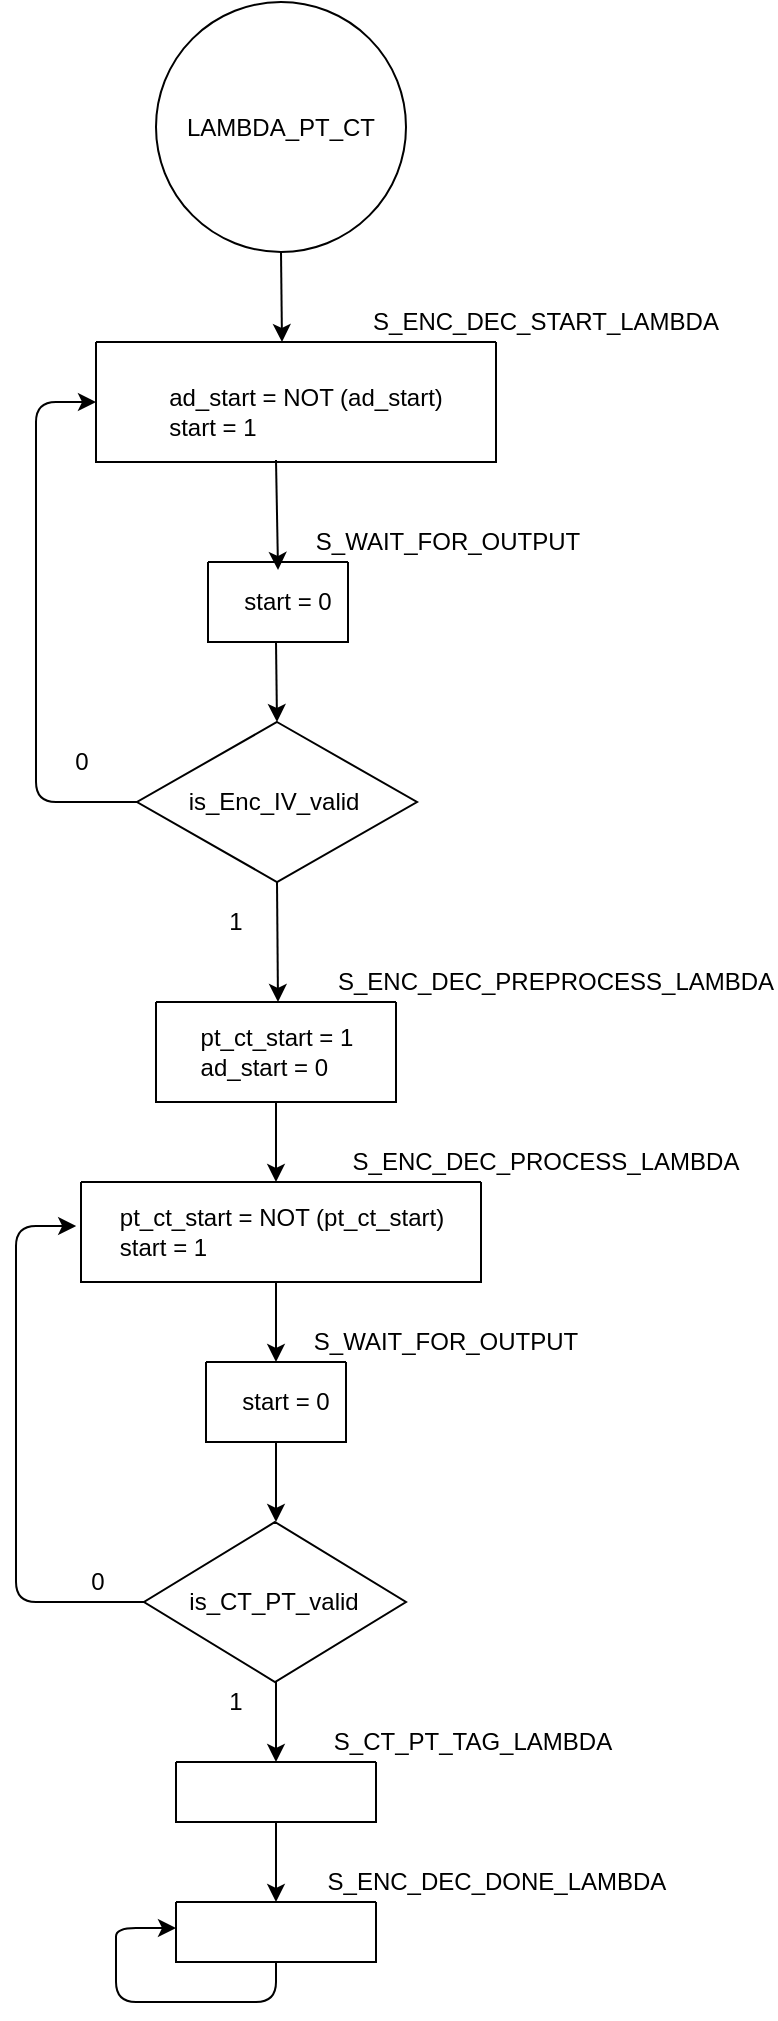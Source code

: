 <mxfile version="15.1.3" type="device"><diagram id="snXWJ14EGi5Jql4Qw5IH" name="Page-1"><mxGraphModel dx="852" dy="494" grid="1" gridSize="10" guides="1" tooltips="1" connect="1" arrows="1" fold="1" page="1" pageScale="1" pageWidth="850" pageHeight="1100" math="0" shadow="0"><root><mxCell id="0"/><mxCell id="1" parent="0"/><mxCell id="AegFmwhOEc5wJTbh3n52-1" value="LAMBDA_PT_CT" style="text;html=1;strokeColor=none;fillColor=none;align=center;verticalAlign=middle;whiteSpace=wrap;rounded=0;" vertex="1" parent="1"><mxGeometry x="361" y="92.5" width="103" height="20" as="geometry"/></mxCell><mxCell id="AegFmwhOEc5wJTbh3n52-2" value="" style="ellipse;whiteSpace=wrap;html=1;aspect=fixed;fontColor=#000000;strokeColor=#000000;fillColor=none;" vertex="1" parent="1"><mxGeometry x="350" y="40" width="125" height="125" as="geometry"/></mxCell><mxCell id="AegFmwhOEc5wJTbh3n52-3" value="" style="endArrow=classic;html=1;exitX=0.5;exitY=1;exitDx=0;exitDy=0;" edge="1" parent="1" source="AegFmwhOEc5wJTbh3n52-2"><mxGeometry width="50" height="50" relative="1" as="geometry"><mxPoint x="400" y="280" as="sourcePoint"/><mxPoint x="413" y="210" as="targetPoint"/></mxGeometry></mxCell><mxCell id="AegFmwhOEc5wJTbh3n52-5" value="S_ENC_DEC_START_LAMBDA" style="text;html=1;strokeColor=none;fillColor=none;align=center;verticalAlign=middle;whiteSpace=wrap;rounded=0;" vertex="1" parent="1"><mxGeometry x="460" y="190" width="170" height="20" as="geometry"/></mxCell><mxCell id="AegFmwhOEc5wJTbh3n52-7" value="" style="swimlane;startSize=0;" vertex="1" parent="1"><mxGeometry x="320" y="210" width="200" height="60" as="geometry"/></mxCell><mxCell id="AegFmwhOEc5wJTbh3n52-8" value="&lt;div style=&quot;text-align: justify&quot;&gt;&lt;span&gt;ad_start = NOT (ad_start)&lt;/span&gt;&lt;/div&gt;&lt;div style=&quot;text-align: justify&quot;&gt;&lt;span&gt;start = 1&lt;/span&gt;&lt;/div&gt;" style="text;html=1;strokeColor=none;fillColor=none;align=center;verticalAlign=middle;whiteSpace=wrap;rounded=0;" vertex="1" parent="1"><mxGeometry x="350" y="230" width="150" height="30" as="geometry"/></mxCell><mxCell id="AegFmwhOEc5wJTbh3n52-9" value="" style="swimlane;startSize=0;fillColor=none;" vertex="1" parent="1"><mxGeometry x="376" y="320" width="70" height="40" as="geometry"/></mxCell><mxCell id="AegFmwhOEc5wJTbh3n52-10" value="start = 0" style="text;html=1;strokeColor=none;fillColor=none;align=center;verticalAlign=middle;whiteSpace=wrap;rounded=0;" vertex="1" parent="AegFmwhOEc5wJTbh3n52-9"><mxGeometry x="10" y="10" width="60" height="20" as="geometry"/></mxCell><mxCell id="AegFmwhOEc5wJTbh3n52-11" value="S_WAIT_FOR_OUTPUT" style="text;html=1;strokeColor=none;fillColor=none;align=center;verticalAlign=middle;whiteSpace=wrap;rounded=0;" vertex="1" parent="1"><mxGeometry x="476" y="300" width="40" height="20" as="geometry"/></mxCell><mxCell id="AegFmwhOEc5wJTbh3n52-12" value="" style="endArrow=classic;html=1;exitX=0.45;exitY=0.983;exitDx=0;exitDy=0;exitPerimeter=0;entryX=0.417;entryY=-0.3;entryDx=0;entryDy=0;entryPerimeter=0;" edge="1" parent="1" source="AegFmwhOEc5wJTbh3n52-7" target="AegFmwhOEc5wJTbh3n52-10"><mxGeometry width="50" height="50" relative="1" as="geometry"><mxPoint x="380" y="390" as="sourcePoint"/><mxPoint x="408" y="320" as="targetPoint"/></mxGeometry></mxCell><mxCell id="AegFmwhOEc5wJTbh3n52-13" value="" style="rhombus;whiteSpace=wrap;html=1;fillColor=none;" vertex="1" parent="1"><mxGeometry x="340.5" y="400" width="140" height="80" as="geometry"/></mxCell><mxCell id="AegFmwhOEc5wJTbh3n52-14" value="is_Enc_IV_valid" style="text;html=1;strokeColor=none;fillColor=none;align=center;verticalAlign=middle;whiteSpace=wrap;rounded=0;" vertex="1" parent="1"><mxGeometry x="389" y="430" width="40" height="20" as="geometry"/></mxCell><mxCell id="AegFmwhOEc5wJTbh3n52-15" value="" style="endArrow=classic;html=1;entryX=0.5;entryY=0;entryDx=0;entryDy=0;" edge="1" parent="1" target="AegFmwhOEc5wJTbh3n52-13"><mxGeometry width="50" height="50" relative="1" as="geometry"><mxPoint x="410" y="360" as="sourcePoint"/><mxPoint x="430" y="340" as="targetPoint"/></mxGeometry></mxCell><mxCell id="AegFmwhOEc5wJTbh3n52-16" value="" style="endArrow=classic;html=1;exitX=0;exitY=0.5;exitDx=0;exitDy=0;entryX=0;entryY=0.5;entryDx=0;entryDy=0;" edge="1" parent="1" source="AegFmwhOEc5wJTbh3n52-13" target="AegFmwhOEc5wJTbh3n52-7"><mxGeometry width="50" height="50" relative="1" as="geometry"><mxPoint x="380" y="390" as="sourcePoint"/><mxPoint x="260" y="440" as="targetPoint"/><Array as="points"><mxPoint x="290" y="440"/><mxPoint x="290" y="240"/></Array></mxGeometry></mxCell><mxCell id="AegFmwhOEc5wJTbh3n52-17" value="0" style="text;html=1;strokeColor=none;fillColor=none;align=center;verticalAlign=middle;whiteSpace=wrap;rounded=0;" vertex="1" parent="1"><mxGeometry x="293" y="410" width="40" height="20" as="geometry"/></mxCell><mxCell id="AegFmwhOEc5wJTbh3n52-18" value="" style="endArrow=classic;html=1;exitX=0.5;exitY=1;exitDx=0;exitDy=0;" edge="1" parent="1" source="AegFmwhOEc5wJTbh3n52-13"><mxGeometry width="50" height="50" relative="1" as="geometry"><mxPoint x="380" y="590" as="sourcePoint"/><mxPoint x="411" y="540" as="targetPoint"/></mxGeometry></mxCell><mxCell id="AegFmwhOEc5wJTbh3n52-19" value="1" style="text;html=1;strokeColor=none;fillColor=none;align=center;verticalAlign=middle;whiteSpace=wrap;rounded=0;" vertex="1" parent="1"><mxGeometry x="370" y="490" width="40" height="20" as="geometry"/></mxCell><mxCell id="AegFmwhOEc5wJTbh3n52-20" value="" style="swimlane;startSize=0;fillColor=none;" vertex="1" parent="1"><mxGeometry x="350" y="540" width="120" height="50" as="geometry"/></mxCell><mxCell id="AegFmwhOEc5wJTbh3n52-21" value="&lt;div style=&quot;text-align: justify&quot;&gt;&lt;span&gt;pt_ct_start = 1&lt;/span&gt;&lt;/div&gt;&lt;div style=&quot;text-align: justify&quot;&gt;&lt;span&gt;ad_start = 0&lt;/span&gt;&lt;/div&gt;" style="text;html=1;strokeColor=none;fillColor=none;align=center;verticalAlign=middle;whiteSpace=wrap;rounded=0;" vertex="1" parent="AegFmwhOEc5wJTbh3n52-20"><mxGeometry x="14.5" y="10" width="91" height="30" as="geometry"/></mxCell><mxCell id="AegFmwhOEc5wJTbh3n52-22" value="S_ENC_DEC_PREPROCESS_LAMBDA" style="text;html=1;strokeColor=none;fillColor=none;align=center;verticalAlign=middle;whiteSpace=wrap;rounded=0;" vertex="1" parent="1"><mxGeometry x="440" y="520" width="220" height="20" as="geometry"/></mxCell><mxCell id="AegFmwhOEc5wJTbh3n52-23" value="" style="endArrow=classic;html=1;exitX=0.5;exitY=1;exitDx=0;exitDy=0;" edge="1" parent="1" source="AegFmwhOEc5wJTbh3n52-20"><mxGeometry width="50" height="50" relative="1" as="geometry"><mxPoint x="380" y="670" as="sourcePoint"/><mxPoint x="410" y="630" as="targetPoint"/></mxGeometry></mxCell><mxCell id="AegFmwhOEc5wJTbh3n52-27" value="" style="swimlane;startSize=0;fillColor=none;" vertex="1" parent="1"><mxGeometry x="312.5" y="630" width="200" height="50" as="geometry"/></mxCell><mxCell id="AegFmwhOEc5wJTbh3n52-28" value="&lt;div style=&quot;text-align: justify&quot;&gt;&lt;span&gt;pt_ct_start = NOT (pt_ct_start)&lt;/span&gt;&lt;/div&gt;&lt;div style=&quot;text-align: justify&quot;&gt;&lt;span&gt;start = 1&lt;/span&gt;&lt;/div&gt;" style="text;html=1;strokeColor=none;fillColor=none;align=center;verticalAlign=middle;whiteSpace=wrap;rounded=0;" vertex="1" parent="AegFmwhOEc5wJTbh3n52-27"><mxGeometry x="5" width="190" height="50" as="geometry"/></mxCell><mxCell id="AegFmwhOEc5wJTbh3n52-29" value="S_ENC_DEC_PROCESS_LAMBDA" style="text;html=1;strokeColor=none;fillColor=none;align=center;verticalAlign=middle;whiteSpace=wrap;rounded=0;" vertex="1" parent="1"><mxGeometry x="440" y="610" width="210" height="20" as="geometry"/></mxCell><mxCell id="AegFmwhOEc5wJTbh3n52-30" value="" style="endArrow=classic;html=1;" edge="1" parent="1"><mxGeometry width="50" height="50" relative="1" as="geometry"><mxPoint x="410" y="680" as="sourcePoint"/><mxPoint x="410" y="720" as="targetPoint"/></mxGeometry></mxCell><mxCell id="AegFmwhOEc5wJTbh3n52-31" value="" style="swimlane;startSize=0;fillColor=none;" vertex="1" parent="1"><mxGeometry x="375" y="720" width="70" height="40" as="geometry"/></mxCell><mxCell id="AegFmwhOEc5wJTbh3n52-32" value="start = 0" style="text;html=1;strokeColor=none;fillColor=none;align=center;verticalAlign=middle;whiteSpace=wrap;rounded=0;" vertex="1" parent="AegFmwhOEc5wJTbh3n52-31"><mxGeometry x="10" y="10" width="60" height="20" as="geometry"/></mxCell><mxCell id="AegFmwhOEc5wJTbh3n52-33" value="S_WAIT_FOR_OUTPUT" style="text;html=1;strokeColor=none;fillColor=none;align=center;verticalAlign=middle;whiteSpace=wrap;rounded=0;" vertex="1" parent="1"><mxGeometry x="475" y="700" width="40" height="20" as="geometry"/></mxCell><mxCell id="AegFmwhOEc5wJTbh3n52-34" value="" style="endArrow=classic;html=1;exitX=0.5;exitY=1;exitDx=0;exitDy=0;" edge="1" parent="1" source="AegFmwhOEc5wJTbh3n52-31"><mxGeometry width="50" height="50" relative="1" as="geometry"><mxPoint x="380" y="730" as="sourcePoint"/><mxPoint x="410" y="800" as="targetPoint"/></mxGeometry></mxCell><mxCell id="AegFmwhOEc5wJTbh3n52-35" value="" style="rhombus;whiteSpace=wrap;html=1;fillColor=none;" vertex="1" parent="1"><mxGeometry x="344" y="800" width="131" height="80" as="geometry"/></mxCell><mxCell id="AegFmwhOEc5wJTbh3n52-36" value="is_CT_PT_valid" style="text;html=1;strokeColor=none;fillColor=none;align=center;verticalAlign=middle;whiteSpace=wrap;rounded=0;" vertex="1" parent="1"><mxGeometry x="369" y="830" width="80" height="20" as="geometry"/></mxCell><mxCell id="AegFmwhOEc5wJTbh3n52-37" value="" style="endArrow=classic;html=1;exitX=0;exitY=0.5;exitDx=0;exitDy=0;entryX=-0.039;entryY=0.44;entryDx=0;entryDy=0;entryPerimeter=0;" edge="1" parent="1" source="AegFmwhOEc5wJTbh3n52-35" target="AegFmwhOEc5wJTbh3n52-28"><mxGeometry width="50" height="50" relative="1" as="geometry"><mxPoint x="380" y="830" as="sourcePoint"/><mxPoint x="240" y="790" as="targetPoint"/><Array as="points"><mxPoint x="280" y="840"/><mxPoint x="280" y="652"/></Array></mxGeometry></mxCell><mxCell id="AegFmwhOEc5wJTbh3n52-38" value="0" style="text;html=1;strokeColor=none;fillColor=none;align=center;verticalAlign=middle;whiteSpace=wrap;rounded=0;" vertex="1" parent="1"><mxGeometry x="300.5" y="820" width="40" height="20" as="geometry"/></mxCell><mxCell id="AegFmwhOEc5wJTbh3n52-43" value="" style="endArrow=classic;html=1;exitX=0.5;exitY=1;exitDx=0;exitDy=0;" edge="1" parent="1"><mxGeometry width="50" height="50" relative="1" as="geometry"><mxPoint x="410" y="880" as="sourcePoint"/><mxPoint x="410" y="920" as="targetPoint"/></mxGeometry></mxCell><mxCell id="AegFmwhOEc5wJTbh3n52-44" value="" style="swimlane;startSize=0;fillColor=none;" vertex="1" parent="1"><mxGeometry x="360" y="920" width="100" height="30" as="geometry"/></mxCell><mxCell id="AegFmwhOEc5wJTbh3n52-45" value="S_CT_PT_TAG_LAMBDA" style="text;html=1;strokeColor=none;fillColor=none;align=center;verticalAlign=middle;whiteSpace=wrap;rounded=0;" vertex="1" parent="1"><mxGeometry x="427" y="900" width="163" height="20" as="geometry"/></mxCell><mxCell id="AegFmwhOEc5wJTbh3n52-46" value="" style="endArrow=classic;html=1;exitX=0.5;exitY=1;exitDx=0;exitDy=0;" edge="1" parent="1" source="AegFmwhOEc5wJTbh3n52-44"><mxGeometry width="50" height="50" relative="1" as="geometry"><mxPoint x="380" y="1000" as="sourcePoint"/><mxPoint x="410" y="990" as="targetPoint"/></mxGeometry></mxCell><mxCell id="AegFmwhOEc5wJTbh3n52-47" value="S_ENC_DEC_DONE_LAMBDA" style="text;html=1;strokeColor=none;fillColor=none;align=center;verticalAlign=middle;whiteSpace=wrap;rounded=0;fontColor=#000000;" vertex="1" parent="1"><mxGeometry x="425" y="970" width="190.5" height="20" as="geometry"/></mxCell><mxCell id="AegFmwhOEc5wJTbh3n52-48" value="" style="swimlane;startSize=0;fontColor=#000000;fillColor=none;" vertex="1" parent="1"><mxGeometry x="360" y="990" width="100" height="30" as="geometry"/></mxCell><mxCell id="AegFmwhOEc5wJTbh3n52-49" value="" style="endArrow=classic;html=1;fontColor=#000000;strokeColor=#000000;exitX=0.5;exitY=1;exitDx=0;exitDy=0;" edge="1" parent="1" source="AegFmwhOEc5wJTbh3n52-48"><mxGeometry width="50" height="50" relative="1" as="geometry"><mxPoint x="380" y="1000" as="sourcePoint"/><mxPoint x="360" y="1003" as="targetPoint"/><Array as="points"><mxPoint x="410" y="1040"/><mxPoint x="330" y="1040"/><mxPoint x="330" y="1020"/><mxPoint x="330" y="1003"/></Array></mxGeometry></mxCell><mxCell id="AegFmwhOEc5wJTbh3n52-50" value="1" style="text;html=1;strokeColor=none;fillColor=none;align=center;verticalAlign=middle;whiteSpace=wrap;rounded=0;fontColor=#000000;" vertex="1" parent="1"><mxGeometry x="370" y="880" width="40" height="20" as="geometry"/></mxCell></root></mxGraphModel></diagram></mxfile>